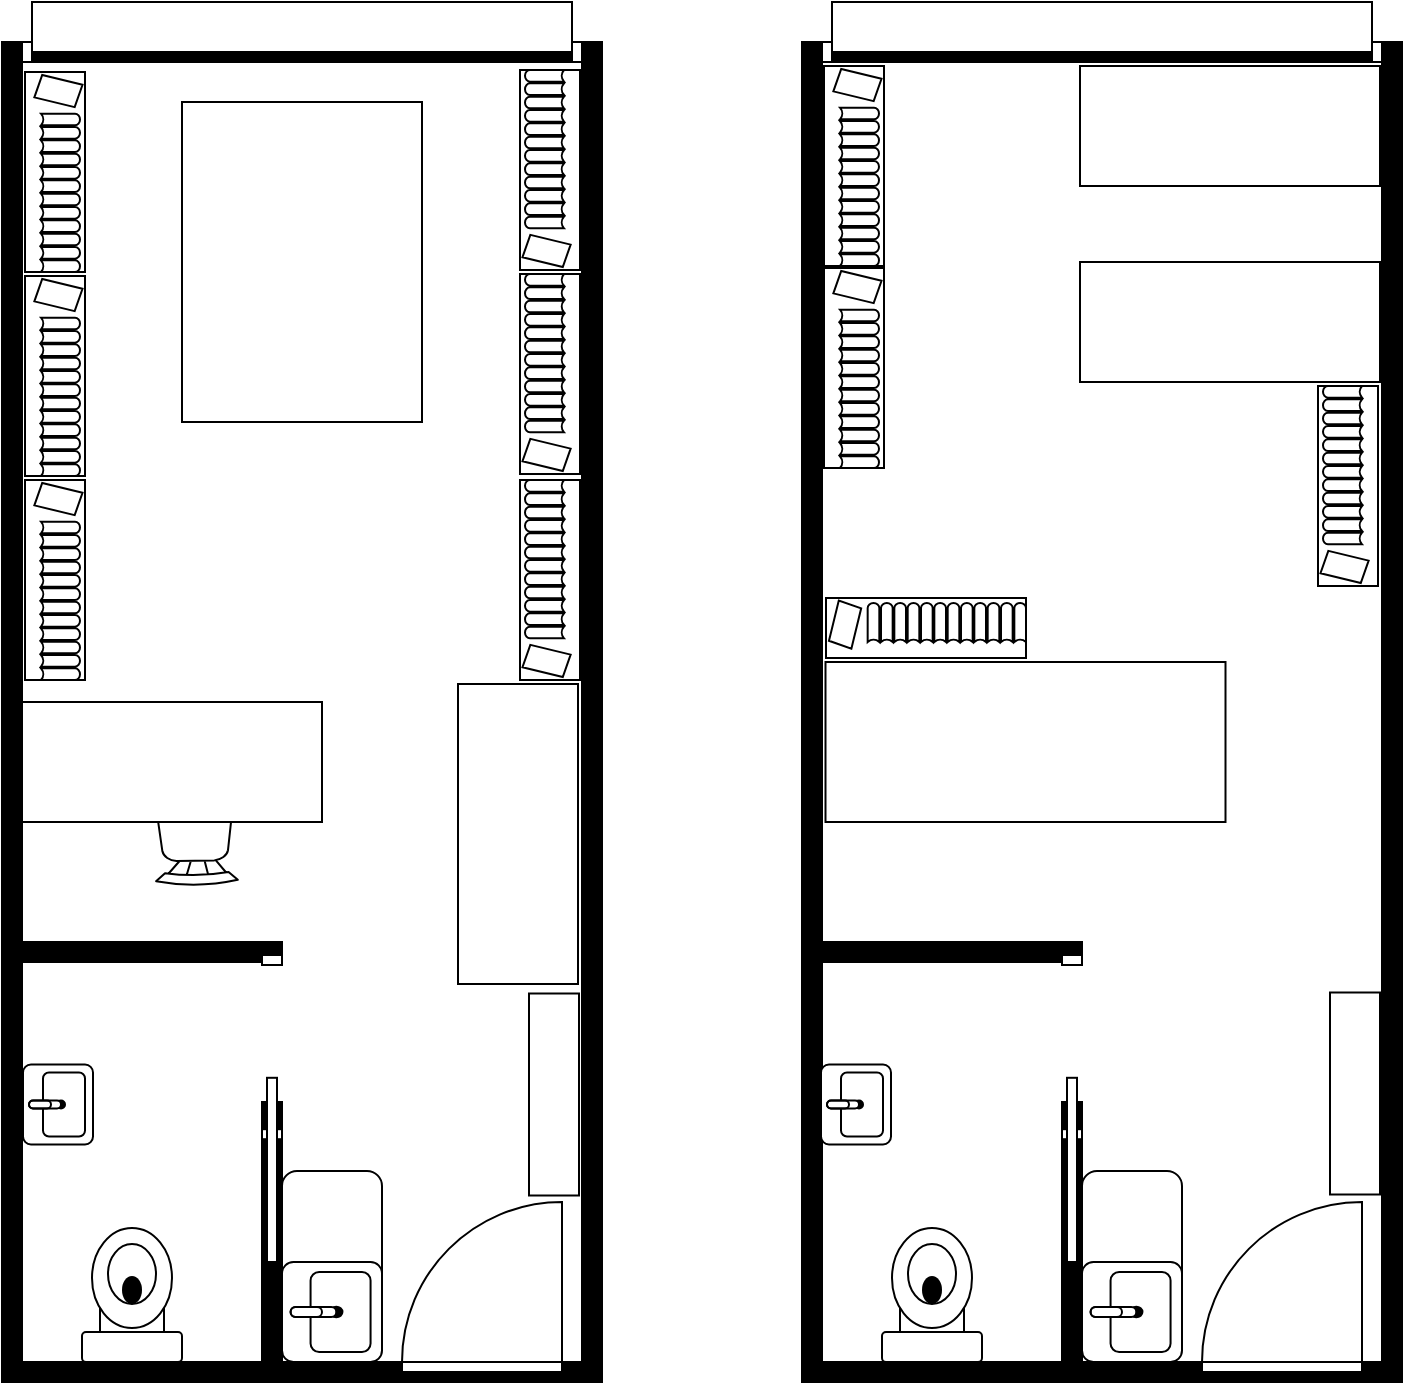 <mxfile version="28.2.3">
  <diagram name="Page-1" id="8hpgcJF2fDUHE39D7sG3">
    <mxGraphModel dx="1298" dy="739" grid="1" gridSize="10" guides="1" tooltips="1" connect="1" arrows="1" fold="1" page="1" pageScale="1" pageWidth="827" pageHeight="1169" math="0" shadow="0">
      <root>
        <mxCell id="0" />
        <mxCell id="1" parent="0" />
        <mxCell id="MzufY-UjyBVflP_9ynbF-50" value="" style="verticalLabelPosition=bottom;html=1;verticalAlign=top;align=center;shape=mxgraph.floorplan.chair;rotation=-181;" parent="1" vertex="1">
          <mxGeometry x="146.5" y="500" width="41" height="52" as="geometry" />
        </mxCell>
        <mxCell id="MzufY-UjyBVflP_9ynbF-2" value="" style="verticalLabelPosition=bottom;html=1;verticalAlign=top;align=center;shape=mxgraph.floorplan.wall;fillColor=strokeColor;rotation=-180;" parent="1" vertex="1">
          <mxGeometry x="70" y="130" width="300" height="10" as="geometry" />
        </mxCell>
        <mxCell id="MzufY-UjyBVflP_9ynbF-5" value="" style="verticalLabelPosition=bottom;html=1;verticalAlign=top;align=center;shape=mxgraph.floorplan.wall;fillColor=strokeColor;direction=south;" parent="1" vertex="1">
          <mxGeometry x="70" y="140" width="10" height="650" as="geometry" />
        </mxCell>
        <mxCell id="MzufY-UjyBVflP_9ynbF-6" value="" style="verticalLabelPosition=bottom;html=1;verticalAlign=top;align=center;shape=mxgraph.floorplan.wall;fillColor=strokeColor;direction=south;" parent="1" vertex="1">
          <mxGeometry x="360" y="140" width="10" height="650" as="geometry" />
        </mxCell>
        <mxCell id="MzufY-UjyBVflP_9ynbF-7" value="" style="verticalLabelPosition=bottom;html=1;verticalAlign=top;align=center;shape=mxgraph.floorplan.wall;fillColor=strokeColor;" parent="1" vertex="1">
          <mxGeometry x="80" y="580" width="130" height="10" as="geometry" />
        </mxCell>
        <mxCell id="MzufY-UjyBVflP_9ynbF-8" value="" style="verticalLabelPosition=bottom;html=1;verticalAlign=top;align=center;shape=mxgraph.floorplan.wall;fillColor=strokeColor;direction=south;" parent="1" vertex="1">
          <mxGeometry x="200" y="660" width="10" height="130" as="geometry" />
        </mxCell>
        <mxCell id="MzufY-UjyBVflP_9ynbF-9" value="" style="verticalLabelPosition=bottom;html=1;verticalAlign=top;align=center;shape=mxgraph.floorplan.wall;fillColor=strokeColor;" parent="1" vertex="1">
          <mxGeometry x="70" y="790" width="300" height="10" as="geometry" />
        </mxCell>
        <mxCell id="MzufY-UjyBVflP_9ynbF-11" value="" style="rounded=1;whiteSpace=wrap;html=1;rotation=-90;" parent="1" vertex="1">
          <mxGeometry x="187.5" y="717" width="95" height="50" as="geometry" />
        </mxCell>
        <mxCell id="MzufY-UjyBVflP_9ynbF-10" value="" style="verticalLabelPosition=bottom;html=1;verticalAlign=top;align=center;shape=mxgraph.floorplan.sink_22;rotation=-90;" parent="1" vertex="1">
          <mxGeometry x="210" y="740" width="50" height="50" as="geometry" />
        </mxCell>
        <mxCell id="MzufY-UjyBVflP_9ynbF-12" value="" style="verticalLabelPosition=bottom;html=1;verticalAlign=top;align=center;shape=mxgraph.floorplan.doorLeft;aspect=fixed;flipH=1;flipV=1;" parent="1" vertex="1">
          <mxGeometry x="270" y="710" width="80" height="85" as="geometry" />
        </mxCell>
        <mxCell id="MzufY-UjyBVflP_9ynbF-13" value="" style="verticalLabelPosition=bottom;html=1;verticalAlign=top;align=center;shape=mxgraph.floorplan.doorPocket;dx=0.4;rotation=-90;" parent="1" vertex="1">
          <mxGeometry x="128.25" y="658.25" width="153.5" height="10" as="geometry" />
        </mxCell>
        <mxCell id="MzufY-UjyBVflP_9ynbF-14" value="" style="verticalLabelPosition=bottom;html=1;verticalAlign=top;align=center;shape=mxgraph.floorplan.toilet;rotation=-180;" parent="1" vertex="1">
          <mxGeometry x="110" y="723" width="50" height="67" as="geometry" />
        </mxCell>
        <mxCell id="MzufY-UjyBVflP_9ynbF-16" value="" style="verticalLabelPosition=bottom;html=1;verticalAlign=top;align=center;shape=mxgraph.floorplan.doorOverhead;" parent="1" vertex="1">
          <mxGeometry x="80" y="110" width="280" height="30" as="geometry" />
        </mxCell>
        <mxCell id="MzufY-UjyBVflP_9ynbF-29" value="" style="verticalLabelPosition=bottom;html=1;verticalAlign=top;align=center;shape=mxgraph.floorplan.wall;fillColor=strokeColor;rotation=-180;" parent="1" vertex="1">
          <mxGeometry x="470" y="130" width="300" height="10" as="geometry" />
        </mxCell>
        <mxCell id="MzufY-UjyBVflP_9ynbF-30" value="" style="verticalLabelPosition=bottom;html=1;verticalAlign=top;align=center;shape=mxgraph.floorplan.wall;fillColor=strokeColor;direction=south;" parent="1" vertex="1">
          <mxGeometry x="470" y="140" width="10" height="650" as="geometry" />
        </mxCell>
        <mxCell id="MzufY-UjyBVflP_9ynbF-31" value="" style="verticalLabelPosition=bottom;html=1;verticalAlign=top;align=center;shape=mxgraph.floorplan.wall;fillColor=strokeColor;direction=south;" parent="1" vertex="1">
          <mxGeometry x="760" y="140" width="10" height="650" as="geometry" />
        </mxCell>
        <mxCell id="MzufY-UjyBVflP_9ynbF-32" value="" style="verticalLabelPosition=bottom;html=1;verticalAlign=top;align=center;shape=mxgraph.floorplan.wall;fillColor=strokeColor;" parent="1" vertex="1">
          <mxGeometry x="480" y="580" width="130" height="10" as="geometry" />
        </mxCell>
        <mxCell id="MzufY-UjyBVflP_9ynbF-33" value="" style="verticalLabelPosition=bottom;html=1;verticalAlign=top;align=center;shape=mxgraph.floorplan.wall;fillColor=strokeColor;direction=south;" parent="1" vertex="1">
          <mxGeometry x="600" y="660" width="10" height="130" as="geometry" />
        </mxCell>
        <mxCell id="MzufY-UjyBVflP_9ynbF-34" value="" style="verticalLabelPosition=bottom;html=1;verticalAlign=top;align=center;shape=mxgraph.floorplan.wall;fillColor=strokeColor;" parent="1" vertex="1">
          <mxGeometry x="470" y="790" width="300" height="10" as="geometry" />
        </mxCell>
        <mxCell id="MzufY-UjyBVflP_9ynbF-35" value="" style="rounded=1;whiteSpace=wrap;html=1;rotation=-90;" parent="1" vertex="1">
          <mxGeometry x="587.5" y="717" width="95" height="50" as="geometry" />
        </mxCell>
        <mxCell id="MzufY-UjyBVflP_9ynbF-36" value="" style="verticalLabelPosition=bottom;html=1;verticalAlign=top;align=center;shape=mxgraph.floorplan.sink_22;rotation=-90;" parent="1" vertex="1">
          <mxGeometry x="610" y="740" width="50" height="50" as="geometry" />
        </mxCell>
        <mxCell id="MzufY-UjyBVflP_9ynbF-37" value="" style="verticalLabelPosition=bottom;html=1;verticalAlign=top;align=center;shape=mxgraph.floorplan.doorLeft;aspect=fixed;flipH=1;flipV=1;" parent="1" vertex="1">
          <mxGeometry x="670" y="710" width="80" height="85" as="geometry" />
        </mxCell>
        <mxCell id="MzufY-UjyBVflP_9ynbF-38" value="" style="verticalLabelPosition=bottom;html=1;verticalAlign=top;align=center;shape=mxgraph.floorplan.doorPocket;dx=0.4;rotation=-90;" parent="1" vertex="1">
          <mxGeometry x="528.25" y="658.25" width="153.5" height="10" as="geometry" />
        </mxCell>
        <mxCell id="MzufY-UjyBVflP_9ynbF-39" value="" style="verticalLabelPosition=bottom;html=1;verticalAlign=top;align=center;shape=mxgraph.floorplan.toilet;rotation=-180;" parent="1" vertex="1">
          <mxGeometry x="510" y="723" width="50" height="67" as="geometry" />
        </mxCell>
        <mxCell id="MzufY-UjyBVflP_9ynbF-40" value="" style="verticalLabelPosition=bottom;html=1;verticalAlign=top;align=center;shape=mxgraph.floorplan.doorOverhead;" parent="1" vertex="1">
          <mxGeometry x="480" y="110" width="280" height="30" as="geometry" />
        </mxCell>
        <mxCell id="MzufY-UjyBVflP_9ynbF-51" value="" style="verticalLabelPosition=bottom;html=1;verticalAlign=top;align=center;shape=mxgraph.floorplan.bookcase;rotation=-90;" parent="1" vertex="1">
          <mxGeometry x="46.5" y="180" width="100" height="30" as="geometry" />
        </mxCell>
        <mxCell id="MzufY-UjyBVflP_9ynbF-52" value="" style="verticalLabelPosition=bottom;html=1;verticalAlign=top;align=center;shape=mxgraph.floorplan.bookcase;rotation=-90;" parent="1" vertex="1">
          <mxGeometry x="46.5" y="282" width="100" height="30" as="geometry" />
        </mxCell>
        <mxCell id="MzufY-UjyBVflP_9ynbF-59" value="" style="shape=rect;shadow=0;html=1;rotation=-180;" parent="1" vertex="1">
          <mxGeometry x="160" y="160" width="120" height="160" as="geometry" />
        </mxCell>
        <mxCell id="MzufY-UjyBVflP_9ynbF-60" value="" style="verticalLabelPosition=bottom;html=1;verticalAlign=top;align=center;shape=mxgraph.floorplan.bookcase;rotation=-90;" parent="1" vertex="1">
          <mxGeometry x="46.5" y="384" width="100" height="30" as="geometry" />
        </mxCell>
        <mxCell id="J_YC12_d5SDnkjF6tkrv-1" value="" style="rounded=0;whiteSpace=wrap;html=1;" parent="1" vertex="1">
          <mxGeometry x="80" y="460" width="150" height="60" as="geometry" />
        </mxCell>
        <mxCell id="J_YC12_d5SDnkjF6tkrv-2" value="" style="verticalLabelPosition=bottom;html=1;verticalAlign=top;align=center;shape=mxgraph.floorplan.bookcase;rotation=90;" parent="1" vertex="1">
          <mxGeometry x="294" y="179" width="100" height="30" as="geometry" />
        </mxCell>
        <mxCell id="J_YC12_d5SDnkjF6tkrv-3" value="" style="verticalLabelPosition=bottom;html=1;verticalAlign=top;align=center;shape=mxgraph.floorplan.bookcase;rotation=90;" parent="1" vertex="1">
          <mxGeometry x="294.0" y="281.004" width="100" height="30" as="geometry" />
        </mxCell>
        <mxCell id="J_YC12_d5SDnkjF6tkrv-5" value="" style="verticalLabelPosition=bottom;html=1;verticalAlign=top;align=center;shape=mxgraph.floorplan.bookcase;rotation=90;" parent="1" vertex="1">
          <mxGeometry x="294" y="384" width="100" height="30" as="geometry" />
        </mxCell>
        <mxCell id="J_YC12_d5SDnkjF6tkrv-6" value="" style="rounded=0;whiteSpace=wrap;html=1;rotation=90;" parent="1" vertex="1">
          <mxGeometry x="295.5" y="643.75" width="101" height="25" as="geometry" />
        </mxCell>
        <mxCell id="J_YC12_d5SDnkjF6tkrv-7" value="" style="rounded=0;whiteSpace=wrap;html=1;rotation=90;" parent="1" vertex="1">
          <mxGeometry x="253" y="496" width="150" height="60" as="geometry" />
        </mxCell>
        <mxCell id="J_YC12_d5SDnkjF6tkrv-8" value="" style="verticalLabelPosition=bottom;html=1;verticalAlign=top;align=center;shape=mxgraph.floorplan.sink_22;rotation=-90;" parent="1" vertex="1">
          <mxGeometry x="78" y="643.75" width="40" height="35" as="geometry" />
        </mxCell>
        <mxCell id="J_YC12_d5SDnkjF6tkrv-9" value="" style="verticalLabelPosition=bottom;html=1;verticalAlign=top;align=center;shape=mxgraph.floorplan.sink_22;rotation=-90;" parent="1" vertex="1">
          <mxGeometry x="477" y="643.75" width="40" height="35" as="geometry" />
        </mxCell>
        <mxCell id="YKX9Tn-0qi3dAmKc9gEN-1" value="" style="verticalLabelPosition=bottom;html=1;verticalAlign=top;align=center;shape=mxgraph.floorplan.bookcase;rotation=-90;" vertex="1" parent="1">
          <mxGeometry x="446" y="177" width="100" height="30" as="geometry" />
        </mxCell>
        <mxCell id="YKX9Tn-0qi3dAmKc9gEN-2" value="" style="verticalLabelPosition=bottom;html=1;verticalAlign=top;align=center;shape=mxgraph.floorplan.bookcase;rotation=-90;" vertex="1" parent="1">
          <mxGeometry x="446" y="278" width="100" height="30" as="geometry" />
        </mxCell>
        <mxCell id="YKX9Tn-0qi3dAmKc9gEN-3" value="" style="verticalLabelPosition=bottom;html=1;verticalAlign=top;align=center;shape=mxgraph.floorplan.bookcase;rotation=-180;" vertex="1" parent="1">
          <mxGeometry x="482" y="408" width="100" height="30" as="geometry" />
        </mxCell>
        <mxCell id="YKX9Tn-0qi3dAmKc9gEN-4" value="" style="rounded=0;whiteSpace=wrap;html=1;" vertex="1" parent="1">
          <mxGeometry x="481.75" y="440" width="200" height="80" as="geometry" />
        </mxCell>
        <mxCell id="YKX9Tn-0qi3dAmKc9gEN-5" value="" style="rounded=0;whiteSpace=wrap;html=1;rotation=90;" vertex="1" parent="1">
          <mxGeometry x="696" y="643.25" width="101" height="25" as="geometry" />
        </mxCell>
        <mxCell id="YKX9Tn-0qi3dAmKc9gEN-6" value="" style="rounded=0;whiteSpace=wrap;html=1;" vertex="1" parent="1">
          <mxGeometry x="609" y="142" width="150" height="60" as="geometry" />
        </mxCell>
        <mxCell id="YKX9Tn-0qi3dAmKc9gEN-7" value="" style="rounded=0;whiteSpace=wrap;html=1;" vertex="1" parent="1">
          <mxGeometry x="609" y="240" width="150" height="60" as="geometry" />
        </mxCell>
        <mxCell id="YKX9Tn-0qi3dAmKc9gEN-8" value="" style="verticalLabelPosition=bottom;html=1;verticalAlign=top;align=center;shape=mxgraph.floorplan.bookcase;rotation=90;" vertex="1" parent="1">
          <mxGeometry x="693" y="337" width="100" height="30" as="geometry" />
        </mxCell>
      </root>
    </mxGraphModel>
  </diagram>
</mxfile>

